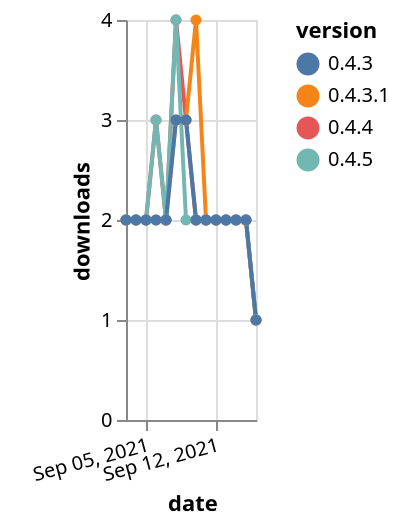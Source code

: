 {"$schema": "https://vega.github.io/schema/vega-lite/v5.json", "description": "A simple bar chart with embedded data.", "data": {"values": [{"date": "2021-09-03", "total": 1151, "delta": 2, "version": "0.4.4"}, {"date": "2021-09-04", "total": 1153, "delta": 2, "version": "0.4.4"}, {"date": "2021-09-05", "total": 1155, "delta": 2, "version": "0.4.4"}, {"date": "2021-09-06", "total": 1158, "delta": 3, "version": "0.4.4"}, {"date": "2021-09-07", "total": 1160, "delta": 2, "version": "0.4.4"}, {"date": "2021-09-08", "total": 1164, "delta": 4, "version": "0.4.4"}, {"date": "2021-09-09", "total": 1167, "delta": 3, "version": "0.4.4"}, {"date": "2021-09-10", "total": 1169, "delta": 2, "version": "0.4.4"}, {"date": "2021-09-11", "total": 1171, "delta": 2, "version": "0.4.4"}, {"date": "2021-09-12", "total": 1173, "delta": 2, "version": "0.4.4"}, {"date": "2021-09-13", "total": 1175, "delta": 2, "version": "0.4.4"}, {"date": "2021-09-14", "total": 1177, "delta": 2, "version": "0.4.4"}, {"date": "2021-09-15", "total": 1179, "delta": 2, "version": "0.4.4"}, {"date": "2021-09-16", "total": 1180, "delta": 1, "version": "0.4.4"}, {"date": "2021-09-03", "total": 1154, "delta": 2, "version": "0.4.3.1"}, {"date": "2021-09-04", "total": 1156, "delta": 2, "version": "0.4.3.1"}, {"date": "2021-09-05", "total": 1158, "delta": 2, "version": "0.4.3.1"}, {"date": "2021-09-06", "total": 1160, "delta": 2, "version": "0.4.3.1"}, {"date": "2021-09-07", "total": 1162, "delta": 2, "version": "0.4.3.1"}, {"date": "2021-09-08", "total": 1165, "delta": 3, "version": "0.4.3.1"}, {"date": "2021-09-09", "total": 1168, "delta": 3, "version": "0.4.3.1"}, {"date": "2021-09-10", "total": 1172, "delta": 4, "version": "0.4.3.1"}, {"date": "2021-09-11", "total": 1174, "delta": 2, "version": "0.4.3.1"}, {"date": "2021-09-12", "total": 1176, "delta": 2, "version": "0.4.3.1"}, {"date": "2021-09-13", "total": 1178, "delta": 2, "version": "0.4.3.1"}, {"date": "2021-09-14", "total": 1180, "delta": 2, "version": "0.4.3.1"}, {"date": "2021-09-15", "total": 1182, "delta": 2, "version": "0.4.3.1"}, {"date": "2021-09-16", "total": 1183, "delta": 1, "version": "0.4.3.1"}, {"date": "2021-09-03", "total": 579, "delta": 2, "version": "0.4.5"}, {"date": "2021-09-04", "total": 581, "delta": 2, "version": "0.4.5"}, {"date": "2021-09-05", "total": 583, "delta": 2, "version": "0.4.5"}, {"date": "2021-09-06", "total": 586, "delta": 3, "version": "0.4.5"}, {"date": "2021-09-07", "total": 588, "delta": 2, "version": "0.4.5"}, {"date": "2021-09-08", "total": 592, "delta": 4, "version": "0.4.5"}, {"date": "2021-09-09", "total": 594, "delta": 2, "version": "0.4.5"}, {"date": "2021-09-10", "total": 596, "delta": 2, "version": "0.4.5"}, {"date": "2021-09-11", "total": 598, "delta": 2, "version": "0.4.5"}, {"date": "2021-09-12", "total": 600, "delta": 2, "version": "0.4.5"}, {"date": "2021-09-13", "total": 602, "delta": 2, "version": "0.4.5"}, {"date": "2021-09-14", "total": 604, "delta": 2, "version": "0.4.5"}, {"date": "2021-09-15", "total": 606, "delta": 2, "version": "0.4.5"}, {"date": "2021-09-16", "total": 607, "delta": 1, "version": "0.4.5"}, {"date": "2021-09-03", "total": 1152, "delta": 2, "version": "0.4.3"}, {"date": "2021-09-04", "total": 1154, "delta": 2, "version": "0.4.3"}, {"date": "2021-09-05", "total": 1156, "delta": 2, "version": "0.4.3"}, {"date": "2021-09-06", "total": 1158, "delta": 2, "version": "0.4.3"}, {"date": "2021-09-07", "total": 1160, "delta": 2, "version": "0.4.3"}, {"date": "2021-09-08", "total": 1163, "delta": 3, "version": "0.4.3"}, {"date": "2021-09-09", "total": 1166, "delta": 3, "version": "0.4.3"}, {"date": "2021-09-10", "total": 1168, "delta": 2, "version": "0.4.3"}, {"date": "2021-09-11", "total": 1170, "delta": 2, "version": "0.4.3"}, {"date": "2021-09-12", "total": 1172, "delta": 2, "version": "0.4.3"}, {"date": "2021-09-13", "total": 1174, "delta": 2, "version": "0.4.3"}, {"date": "2021-09-14", "total": 1176, "delta": 2, "version": "0.4.3"}, {"date": "2021-09-15", "total": 1178, "delta": 2, "version": "0.4.3"}, {"date": "2021-09-16", "total": 1179, "delta": 1, "version": "0.4.3"}]}, "width": "container", "mark": {"type": "line", "point": {"filled": true}}, "encoding": {"x": {"field": "date", "type": "temporal", "timeUnit": "yearmonthdate", "title": "date", "axis": {"labelAngle": -15}}, "y": {"field": "delta", "type": "quantitative", "title": "downloads"}, "color": {"field": "version", "type": "nominal"}, "tooltip": {"field": "delta"}}}